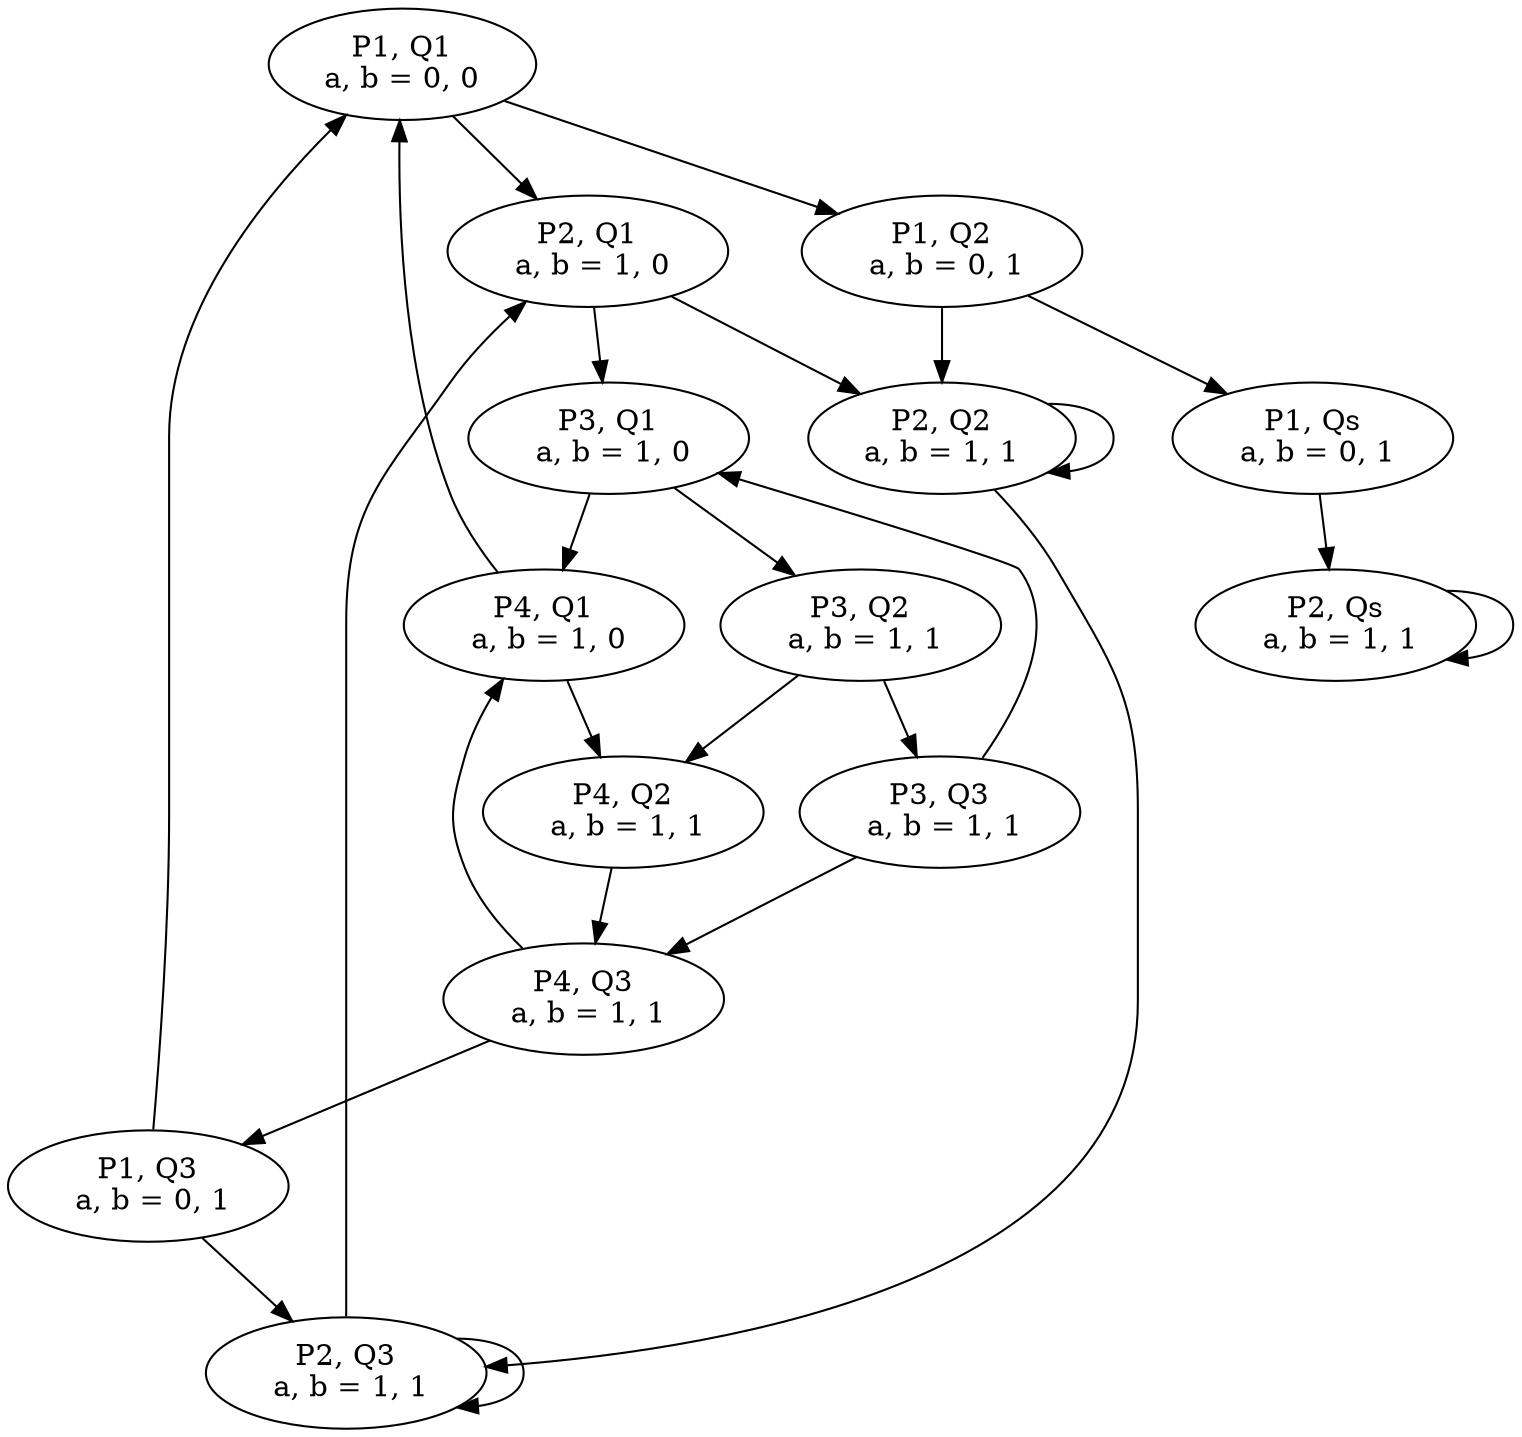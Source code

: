 digraph G {
    S [label="P1, Q1\na, b = 0, 0"]
    P2Q1 [label="P2, Q1\n a, b = 1, 0"]
    S -> P2Q1
    P3Q1 [label="P3, Q1\n a, b = 1, 0"]
    P2Q1 -> P3Q1
    P4Q1 [label="P4, Q1\n a, b = 1, 0"]
    P3Q1 -> P4Q1
    P4Q1 -> S
    P4Q2 [label="P4, Q2\n a, b = 1, 1"]
    P4Q1 -> P4Q2
    P1Q2 [label="P1, Q2\n a, b = 0, 1"]
    S -> P1Q2
    P2Q2 [label="P2, Q2\na, b = 1, 1"]
    P1Q2 -> P2Q2
    P2Q1 -> P2Q2
    P2Q2 -> P2Q2
    P2Q3 [label="P2, Q3\n a, b = 1, 1"]
    P2Q2 -> P2Q3
    P2Q3 -> P2Q3
    P2Q3 -> P2Q1
    P1Qs [label="P1, Qs\n a, b = 0, 1"]
    P1Q2 -> P1Qs
    P4Q3 [label="P4, Q3\n a, b = 1, 1"]
    P4Q2 -> P4Q3
    P4Q3 -> P4Q1
    P3Q2 [label="P3, Q2\n a, b = 1, 1"]
    P3Q1 -> P3Q2
    P3Q2 -> P4Q2 
    P2Qs [label="P2, Qs\n a, b = 1, 1"]
    P1Qs -> P2Qs
    P2Qs -> P2Qs
    P3Q3 [label="P3, Q3\n a, b = 1, 1"]
    P3Q2 -> P3Q3
    P3Q3 -> P3Q1
    P3Q3 -> P4Q3
    P1Q3 [label="P1, Q3\n a, b = 0, 1"]
    P4Q3 -> P1Q3
    P1Q3 -> S
    P1Q3 -> P2Q3
}